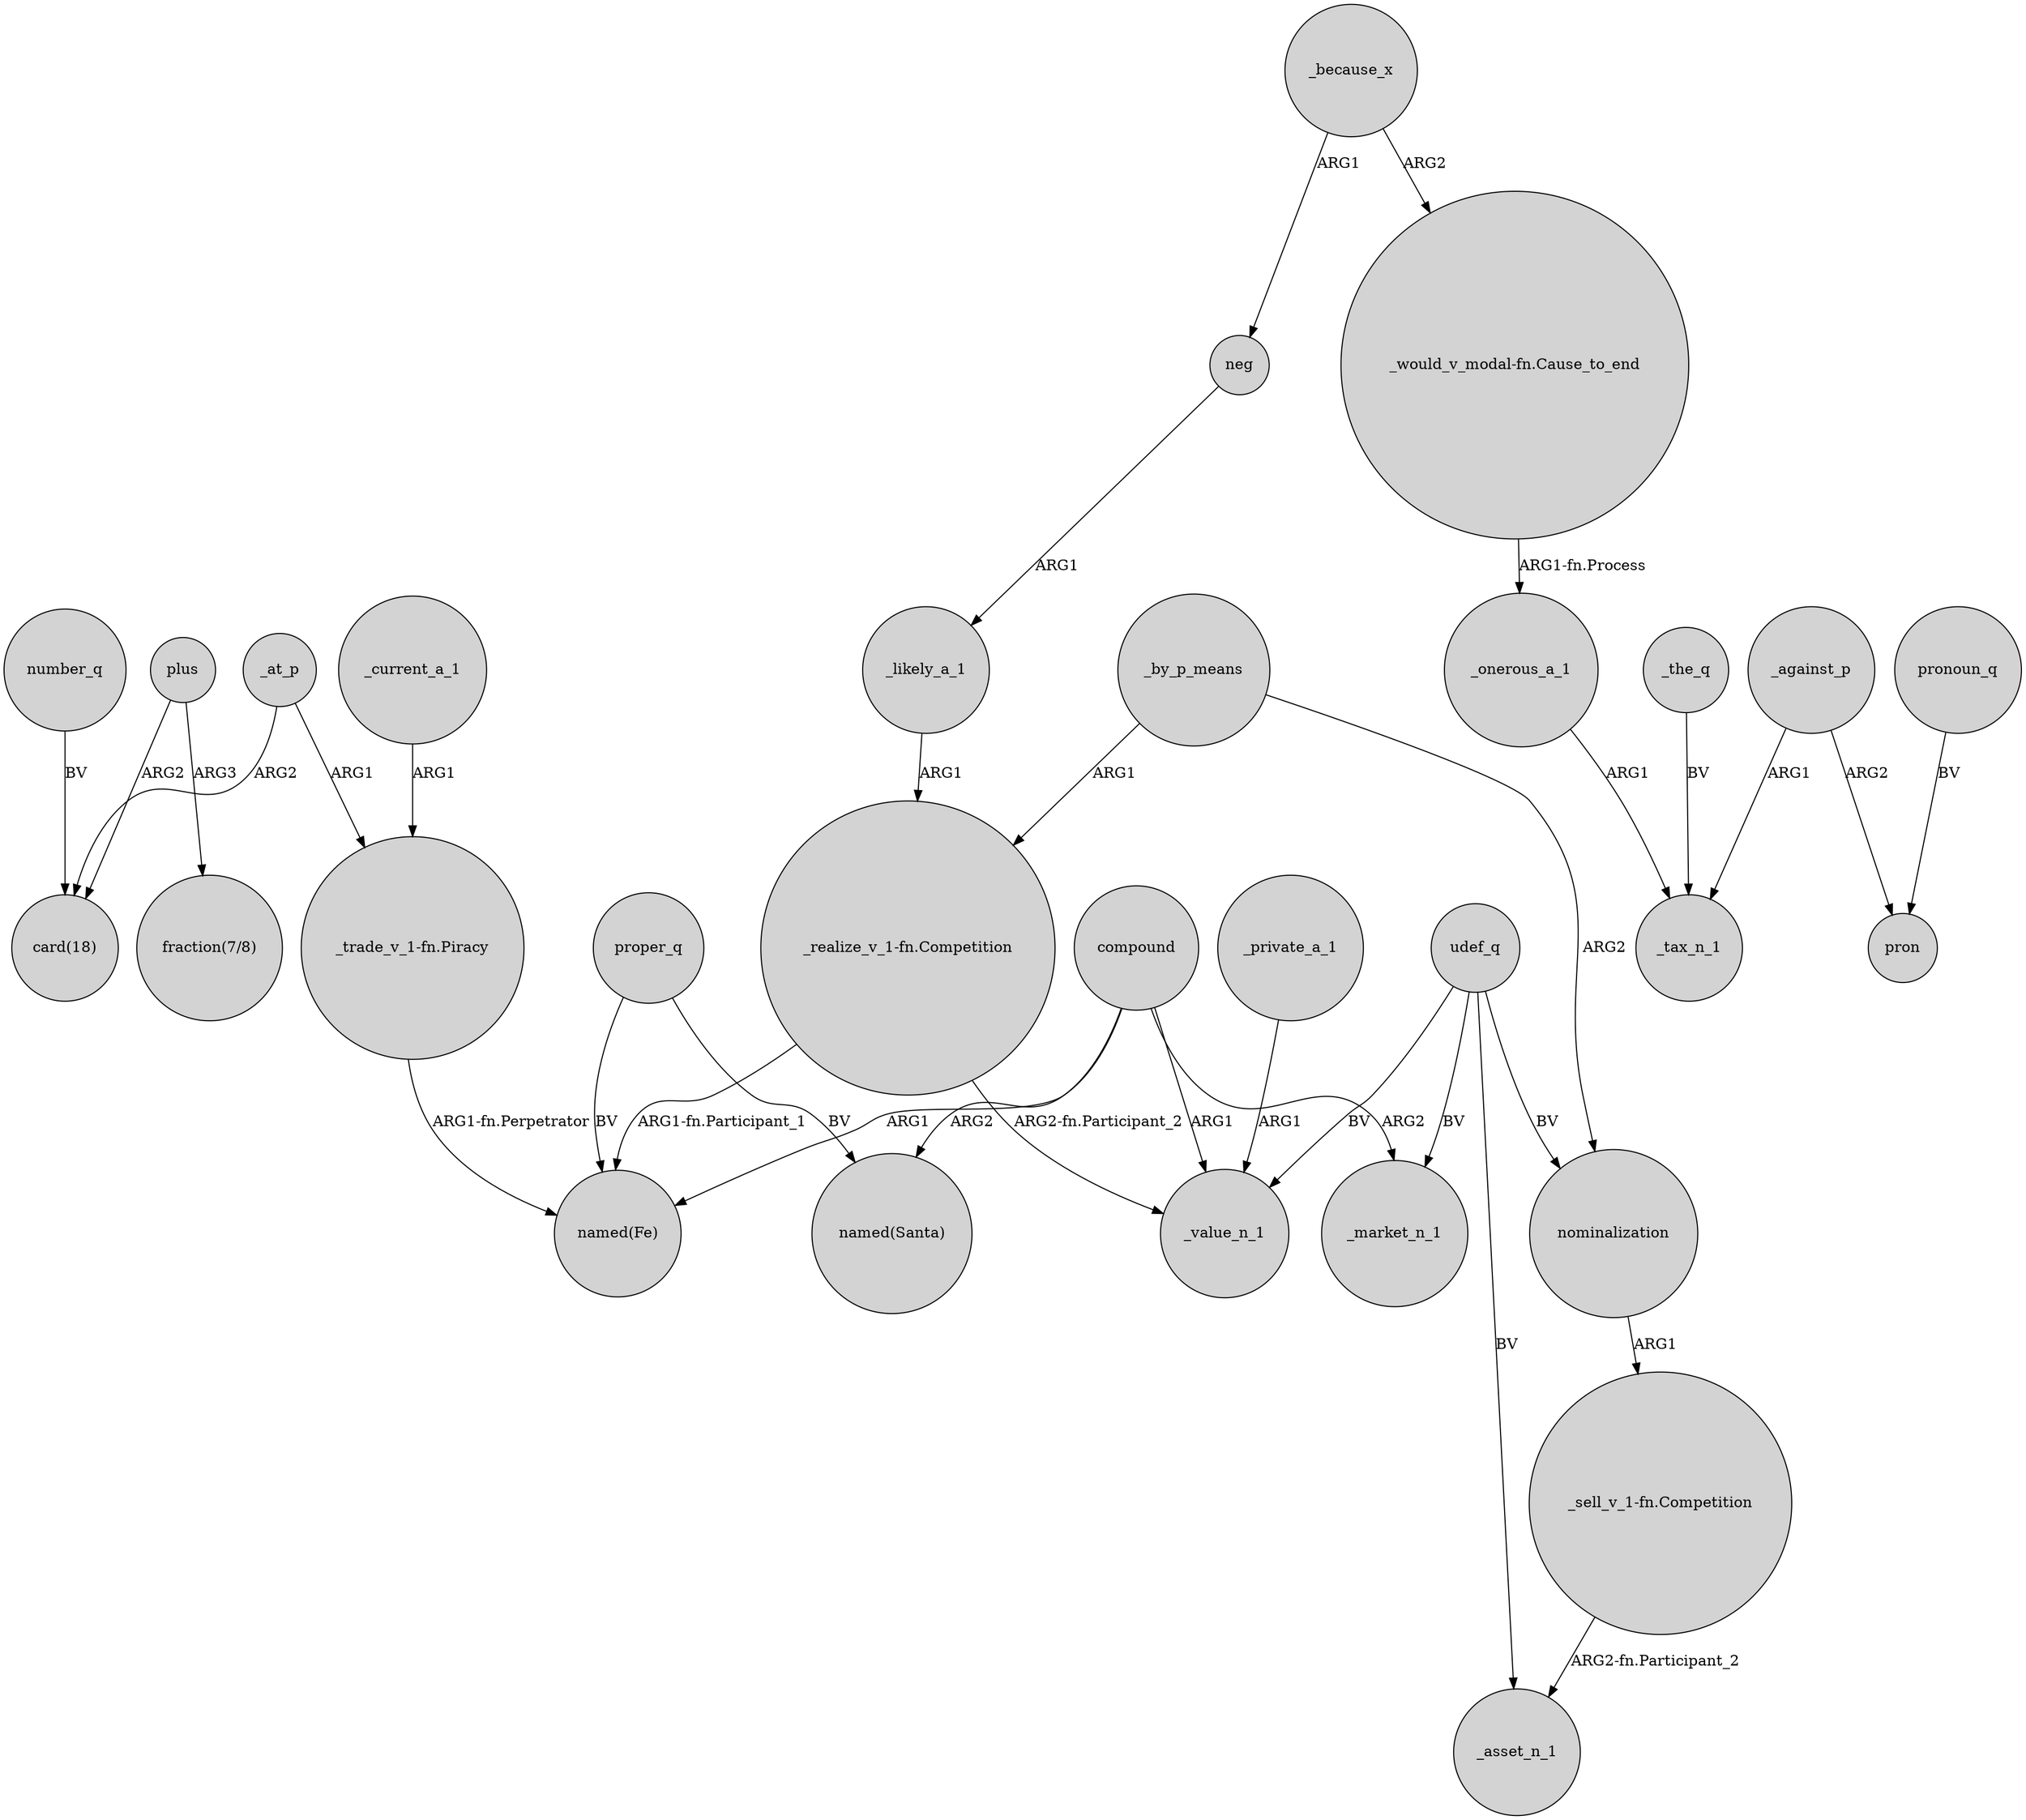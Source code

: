 digraph {
	node [shape=circle style=filled]
	_at_p -> "card(18)" [label=ARG2]
	_at_p -> "_trade_v_1-fn.Piracy" [label=ARG1]
	udef_q -> _market_n_1 [label=BV]
	nominalization -> "_sell_v_1-fn.Competition" [label=ARG1]
	_onerous_a_1 -> _tax_n_1 [label=ARG1]
	proper_q -> "named(Fe)" [label=BV]
	compound -> _market_n_1 [label=ARG2]
	udef_q -> nominalization [label=BV]
	udef_q -> _value_n_1 [label=BV]
	_because_x -> neg [label=ARG1]
	"_realize_v_1-fn.Competition" -> "named(Fe)" [label="ARG1-fn.Participant_1"]
	udef_q -> _asset_n_1 [label=BV]
	compound -> "named(Santa)" [label=ARG2]
	_because_x -> "_would_v_modal-fn.Cause_to_end" [label=ARG2]
	pronoun_q -> pron [label=BV]
	number_q -> "card(18)" [label=BV]
	plus -> "card(18)" [label=ARG2]
	"_sell_v_1-fn.Competition" -> _asset_n_1 [label="ARG2-fn.Participant_2"]
	neg -> _likely_a_1 [label=ARG1]
	plus -> "fraction(7/8)" [label=ARG3]
	_current_a_1 -> "_trade_v_1-fn.Piracy" [label=ARG1]
	"_realize_v_1-fn.Competition" -> _value_n_1 [label="ARG2-fn.Participant_2"]
	_by_p_means -> nominalization [label=ARG2]
	compound -> "named(Fe)" [label=ARG1]
	"_would_v_modal-fn.Cause_to_end" -> _onerous_a_1 [label="ARG1-fn.Process"]
	_the_q -> _tax_n_1 [label=BV]
	_private_a_1 -> _value_n_1 [label=ARG1]
	proper_q -> "named(Santa)" [label=BV]
	"_trade_v_1-fn.Piracy" -> "named(Fe)" [label="ARG1-fn.Perpetrator"]
	compound -> _value_n_1 [label=ARG1]
	_against_p -> pron [label=ARG2]
	_against_p -> _tax_n_1 [label=ARG1]
	_likely_a_1 -> "_realize_v_1-fn.Competition" [label=ARG1]
	_by_p_means -> "_realize_v_1-fn.Competition" [label=ARG1]
}
